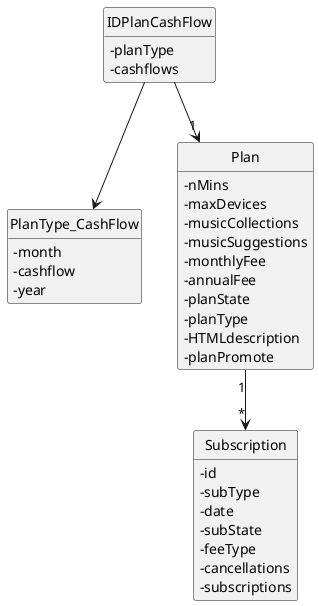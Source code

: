 @startuml
'https://plantuml.com/class-diagram
hide circle
skinparam classAttributeIconSize 0
hide methods




class IDPlanCashFlow {
   -planType
   -cashflows
}
class PlanType_CashFlow {
   -month
   -cashflow
   -year
}

class Subscription{
    -id
    -subType
    -date
    -subState
    -feeType
    -cancellations
    -subscriptions
}

class Plan{
    -nMins
    -maxDevices
    -musicCollections
    -musicSuggestions
    -monthlyFee
    -annualFee
    -planState
    -planType
    -HTMLdescription
    -planPromote
   }

IDPlanCashFlow  --> "1" Plan
IDPlanCashFlow  -->  PlanType_CashFlow
Plan "1" --> "*" Subscription



@enduml